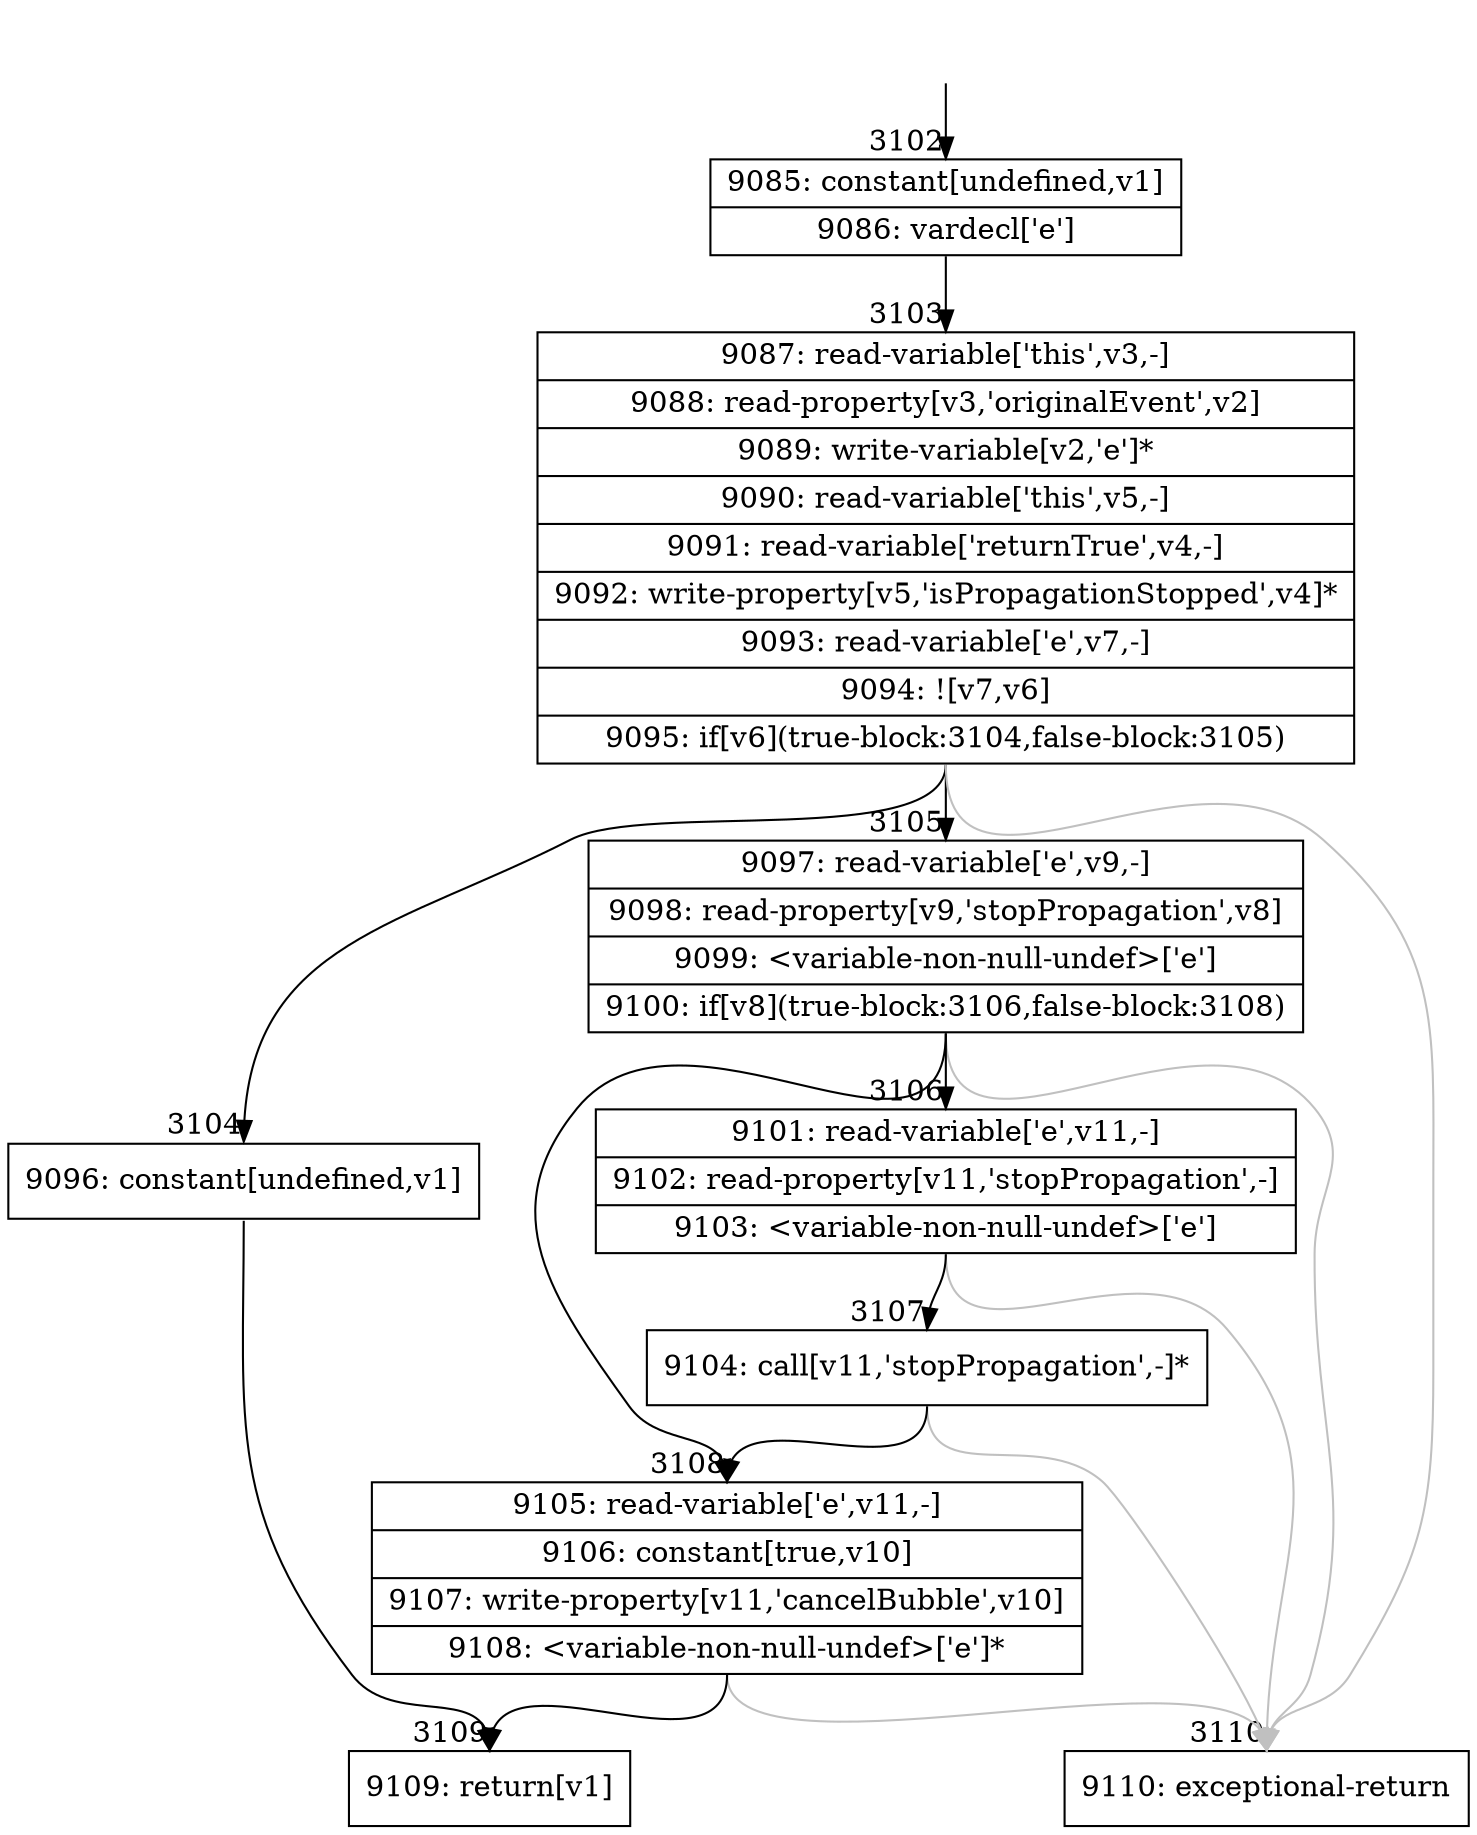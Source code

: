 digraph {
rankdir="TD"
BB_entry189[shape=none,label=""];
BB_entry189 -> BB3102 [tailport=s, headport=n, headlabel="    3102"]
BB3102 [shape=record label="{9085: constant[undefined,v1]|9086: vardecl['e']}" ] 
BB3102 -> BB3103 [tailport=s, headport=n, headlabel="      3103"]
BB3103 [shape=record label="{9087: read-variable['this',v3,-]|9088: read-property[v3,'originalEvent',v2]|9089: write-variable[v2,'e']*|9090: read-variable['this',v5,-]|9091: read-variable['returnTrue',v4,-]|9092: write-property[v5,'isPropagationStopped',v4]*|9093: read-variable['e',v7,-]|9094: ![v7,v6]|9095: if[v6](true-block:3104,false-block:3105)}" ] 
BB3103 -> BB3104 [tailport=s, headport=n, headlabel="      3104"]
BB3103 -> BB3105 [tailport=s, headport=n, headlabel="      3105"]
BB3103 -> BB3110 [tailport=s, headport=n, color=gray, headlabel="      3110"]
BB3104 [shape=record label="{9096: constant[undefined,v1]}" ] 
BB3104 -> BB3109 [tailport=s, headport=n, headlabel="      3109"]
BB3105 [shape=record label="{9097: read-variable['e',v9,-]|9098: read-property[v9,'stopPropagation',v8]|9099: \<variable-non-null-undef\>['e']|9100: if[v8](true-block:3106,false-block:3108)}" ] 
BB3105 -> BB3106 [tailport=s, headport=n, headlabel="      3106"]
BB3105 -> BB3108 [tailport=s, headport=n, headlabel="      3108"]
BB3105 -> BB3110 [tailport=s, headport=n, color=gray]
BB3106 [shape=record label="{9101: read-variable['e',v11,-]|9102: read-property[v11,'stopPropagation',-]|9103: \<variable-non-null-undef\>['e']}" ] 
BB3106 -> BB3107 [tailport=s, headport=n, headlabel="      3107"]
BB3106 -> BB3110 [tailport=s, headport=n, color=gray]
BB3107 [shape=record label="{9104: call[v11,'stopPropagation',-]*}" ] 
BB3107 -> BB3108 [tailport=s, headport=n]
BB3107 -> BB3110 [tailport=s, headport=n, color=gray]
BB3108 [shape=record label="{9105: read-variable['e',v11,-]|9106: constant[true,v10]|9107: write-property[v11,'cancelBubble',v10]|9108: \<variable-non-null-undef\>['e']*}" ] 
BB3108 -> BB3109 [tailport=s, headport=n]
BB3108 -> BB3110 [tailport=s, headport=n, color=gray]
BB3109 [shape=record label="{9109: return[v1]}" ] 
BB3110 [shape=record label="{9110: exceptional-return}" ] 
}
